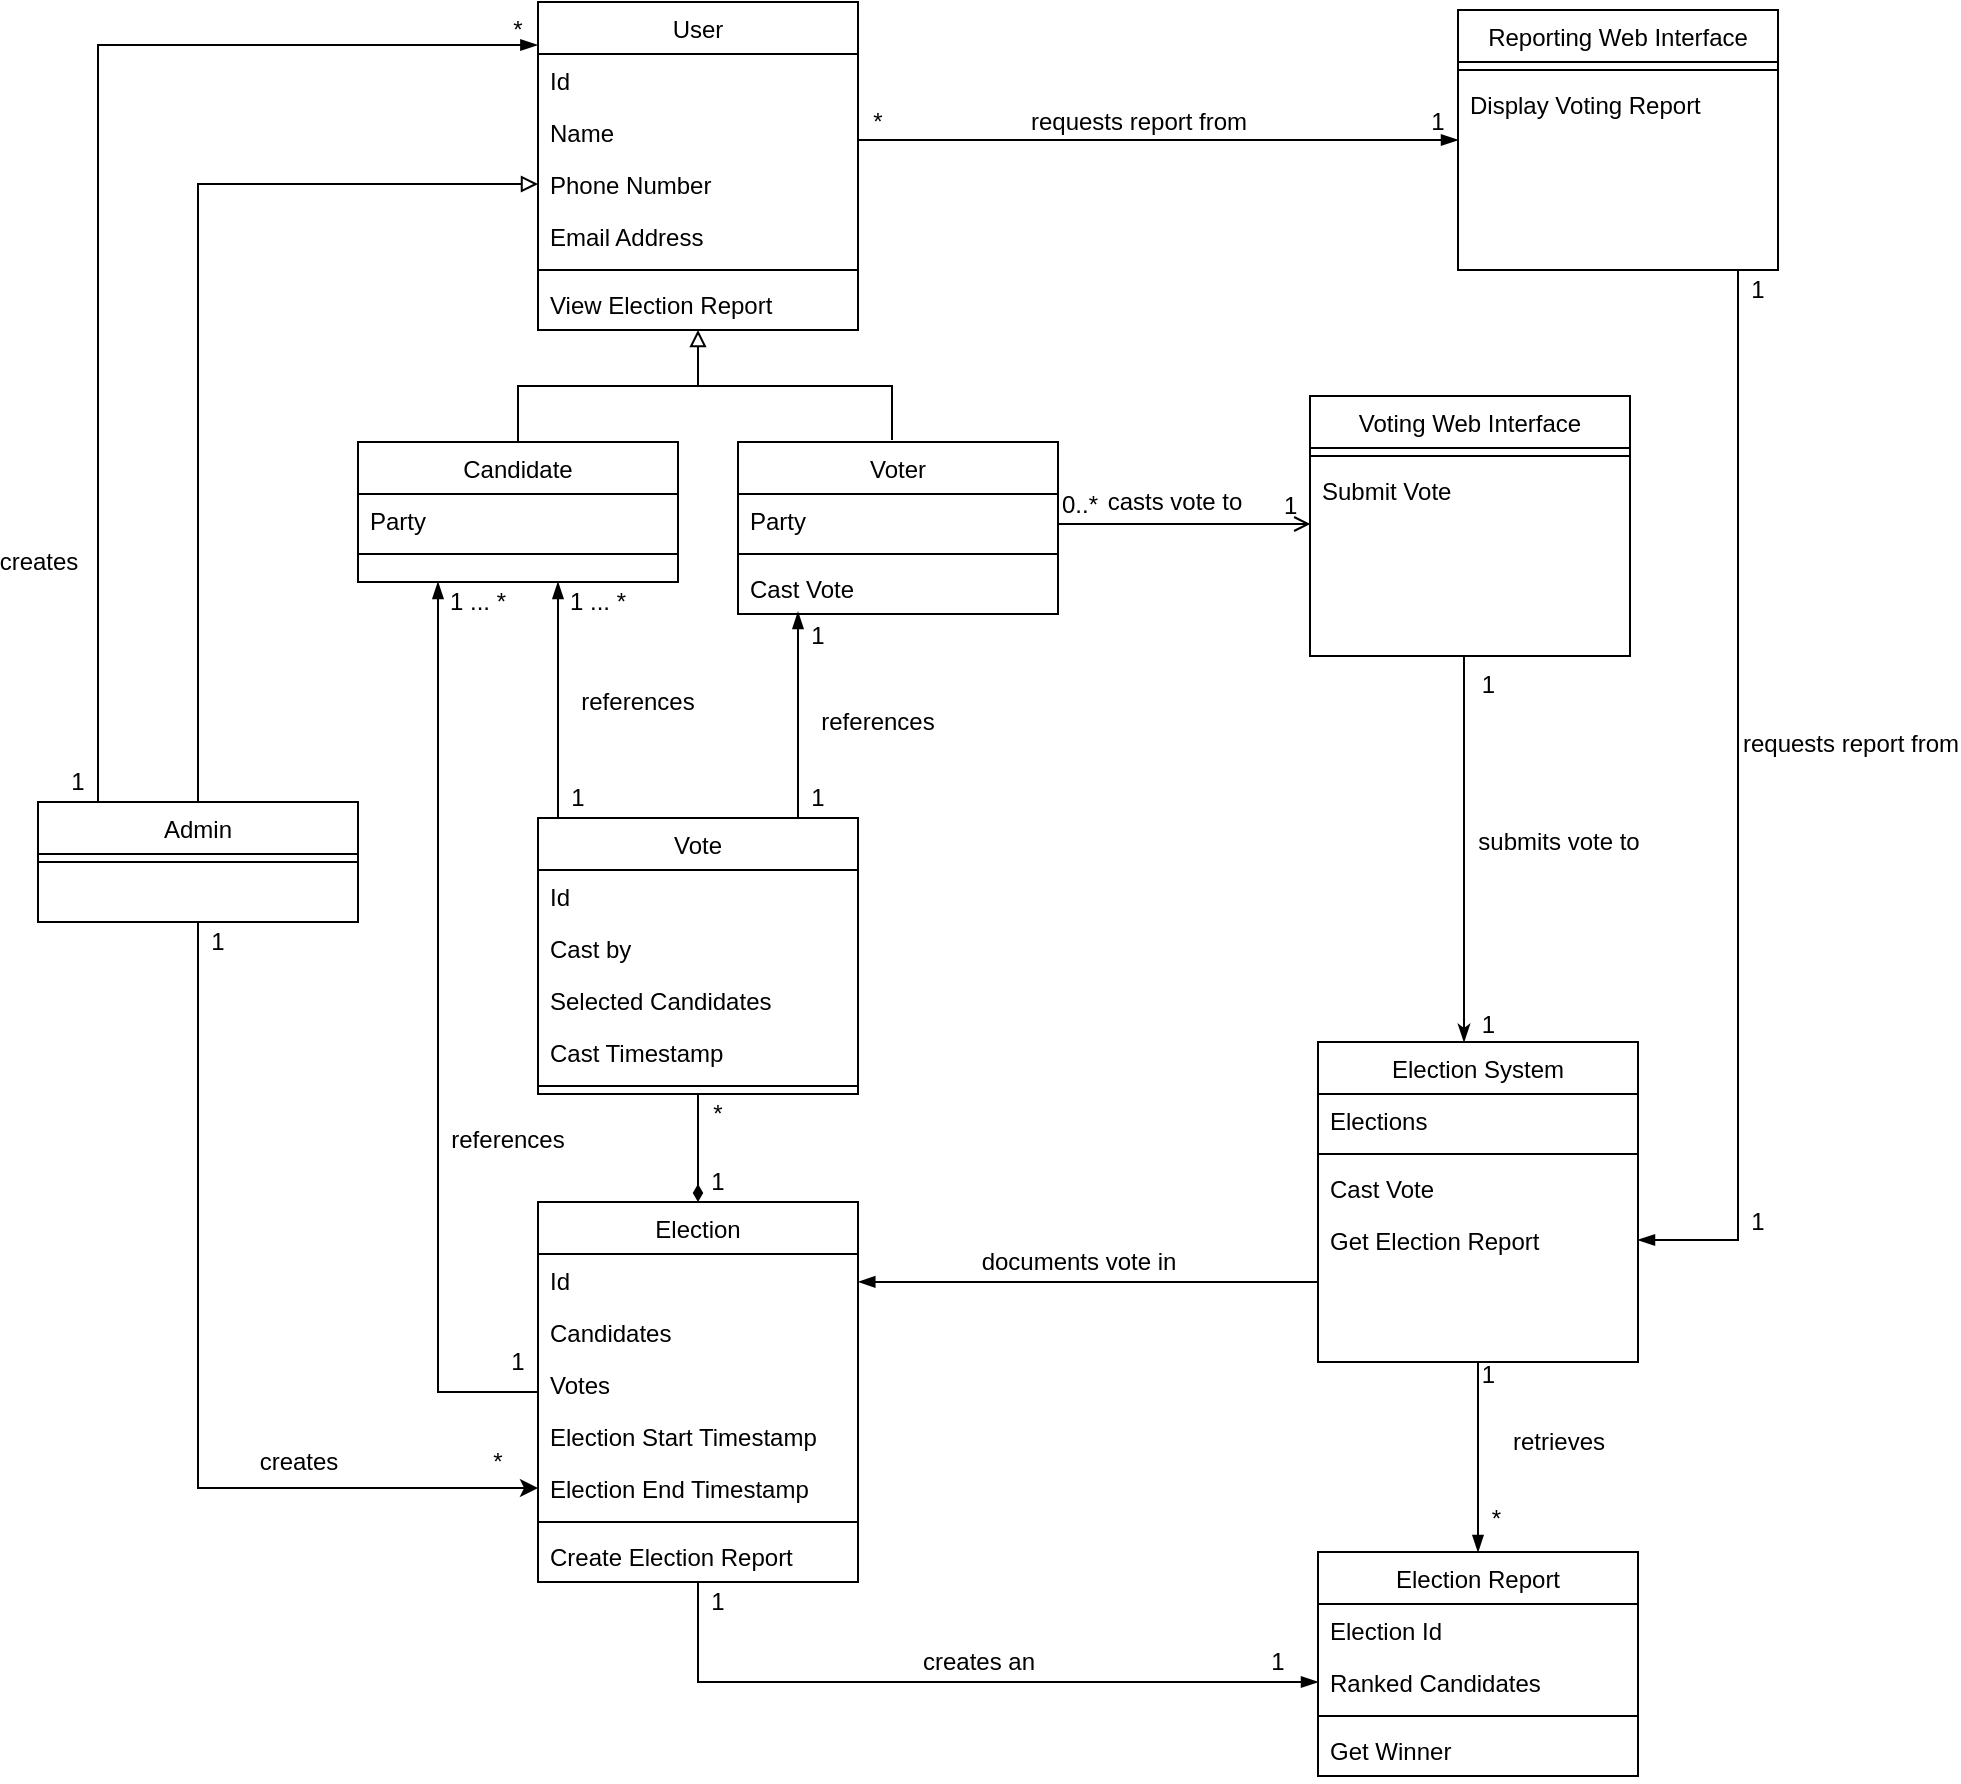 <mxfile version="14.6.13" type="device" pages="2"><diagram id="C5RBs43oDa-KdzZeNtuy" name="Domain Model"><mxGraphModel dx="1482" dy="1652" grid="1" gridSize="10" guides="1" tooltips="1" connect="1" arrows="1" fold="1" page="1" pageScale="1" pageWidth="827" pageHeight="1169" math="0" shadow="0"><root><mxCell id="WIyWlLk6GJQsqaUBKTNV-0"/><mxCell id="WIyWlLk6GJQsqaUBKTNV-1" parent="WIyWlLk6GJQsqaUBKTNV-0"/><object label="Voter" placeholders="1" id="zkfFHV4jXpPFQw0GAbJ--0"><mxCell style="swimlane;fontStyle=0;align=center;verticalAlign=top;childLayout=stackLayout;horizontal=1;startSize=26;horizontalStack=0;resizeParent=1;resizeLast=0;collapsible=1;marginBottom=0;rounded=0;shadow=0;strokeWidth=1;" parent="WIyWlLk6GJQsqaUBKTNV-1" vertex="1"><mxGeometry x="140" y="-60" width="160" height="86" as="geometry"><mxRectangle x="230" y="140" width="160" height="26" as="alternateBounds"/></mxGeometry></mxCell></object><mxCell id="MUXR2jIA6jlBluQS78Pi-16" value="Party" style="text;align=left;verticalAlign=top;spacingLeft=4;spacingRight=4;overflow=hidden;rotatable=0;points=[[0,0.5],[1,0.5]];portConstraint=eastwest;" parent="zkfFHV4jXpPFQw0GAbJ--0" vertex="1"><mxGeometry y="26" width="160" height="26" as="geometry"/></mxCell><mxCell id="zkfFHV4jXpPFQw0GAbJ--4" value="" style="line;html=1;strokeWidth=1;align=left;verticalAlign=middle;spacingTop=-1;spacingLeft=3;spacingRight=3;rotatable=0;labelPosition=right;points=[];portConstraint=eastwest;" parent="zkfFHV4jXpPFQw0GAbJ--0" vertex="1"><mxGeometry y="52" width="160" height="8" as="geometry"/></mxCell><mxCell id="MUXR2jIA6jlBluQS78Pi-11" value="Cast Vote" style="text;align=left;verticalAlign=top;spacingLeft=4;spacingRight=4;overflow=hidden;rotatable=0;points=[[0,0.5],[1,0.5]];portConstraint=eastwest;" parent="zkfFHV4jXpPFQw0GAbJ--0" vertex="1"><mxGeometry y="60" width="160" height="26" as="geometry"/></mxCell><mxCell id="MUXR2jIA6jlBluQS78Pi-45" style="edgeStyle=orthogonalEdgeStyle;rounded=0;orthogonalLoop=1;jettySize=auto;html=1;entryX=0.5;entryY=1;entryDx=0;entryDy=0;endArrow=none;endFill=0;startArrow=diamondThin;startFill=1;" parent="WIyWlLk6GJQsqaUBKTNV-1" source="zkfFHV4jXpPFQw0GAbJ--17" target="MUXR2jIA6jlBluQS78Pi-38" edge="1"><mxGeometry relative="1" as="geometry"/></mxCell><mxCell id="MUXR2jIA6jlBluQS78Pi-58" style="edgeStyle=orthogonalEdgeStyle;rounded=0;orthogonalLoop=1;jettySize=auto;html=1;entryX=0.25;entryY=1;entryDx=0;entryDy=0;startArrow=none;startFill=0;endArrow=blockThin;endFill=1;" parent="WIyWlLk6GJQsqaUBKTNV-1" source="zkfFHV4jXpPFQw0GAbJ--17" target="MUXR2jIA6jlBluQS78Pi-0" edge="1"><mxGeometry relative="1" as="geometry"><Array as="points"><mxPoint x="-10" y="415"/></Array></mxGeometry></mxCell><mxCell id="zkfFHV4jXpPFQw0GAbJ--17" value="Election" style="swimlane;fontStyle=0;align=center;verticalAlign=top;childLayout=stackLayout;horizontal=1;startSize=26;horizontalStack=0;resizeParent=1;resizeLast=0;collapsible=1;marginBottom=0;rounded=0;shadow=0;strokeWidth=1;" parent="WIyWlLk6GJQsqaUBKTNV-1" vertex="1"><mxGeometry x="40" y="320" width="160" height="190" as="geometry"><mxRectangle x="550" y="140" width="160" height="26" as="alternateBounds"/></mxGeometry></mxCell><mxCell id="zkfFHV4jXpPFQw0GAbJ--20" value="Id" style="text;align=left;verticalAlign=top;spacingLeft=4;spacingRight=4;overflow=hidden;rotatable=0;points=[[0,0.5],[1,0.5]];portConstraint=eastwest;rounded=0;shadow=0;html=0;" parent="zkfFHV4jXpPFQw0GAbJ--17" vertex="1"><mxGeometry y="26" width="160" height="26" as="geometry"/></mxCell><mxCell id="zkfFHV4jXpPFQw0GAbJ--21" value="Candidates" style="text;align=left;verticalAlign=top;spacingLeft=4;spacingRight=4;overflow=hidden;rotatable=0;points=[[0,0.5],[1,0.5]];portConstraint=eastwest;rounded=0;shadow=0;html=0;" parent="zkfFHV4jXpPFQw0GAbJ--17" vertex="1"><mxGeometry y="52" width="160" height="26" as="geometry"/></mxCell><mxCell id="zkfFHV4jXpPFQw0GAbJ--22" value="Votes" style="text;align=left;verticalAlign=top;spacingLeft=4;spacingRight=4;overflow=hidden;rotatable=0;points=[[0,0.5],[1,0.5]];portConstraint=eastwest;rounded=0;shadow=0;html=0;" parent="zkfFHV4jXpPFQw0GAbJ--17" vertex="1"><mxGeometry y="78" width="160" height="26" as="geometry"/></mxCell><mxCell id="MUXR2jIA6jlBluQS78Pi-62" value="Election Start Timestamp" style="text;align=left;verticalAlign=top;spacingLeft=4;spacingRight=4;overflow=hidden;rotatable=0;points=[[0,0.5],[1,0.5]];portConstraint=eastwest;rounded=0;shadow=0;html=0;" parent="zkfFHV4jXpPFQw0GAbJ--17" vertex="1"><mxGeometry y="104" width="160" height="26" as="geometry"/></mxCell><mxCell id="MUXR2jIA6jlBluQS78Pi-63" value="Election End Timestamp" style="text;align=left;verticalAlign=top;spacingLeft=4;spacingRight=4;overflow=hidden;rotatable=0;points=[[0,0.5],[1,0.5]];portConstraint=eastwest;rounded=0;shadow=0;html=0;" parent="zkfFHV4jXpPFQw0GAbJ--17" vertex="1"><mxGeometry y="130" width="160" height="26" as="geometry"/></mxCell><mxCell id="zkfFHV4jXpPFQw0GAbJ--23" value="" style="line;html=1;strokeWidth=1;align=left;verticalAlign=middle;spacingTop=-1;spacingLeft=3;spacingRight=3;rotatable=0;labelPosition=right;points=[];portConstraint=eastwest;" parent="zkfFHV4jXpPFQw0GAbJ--17" vertex="1"><mxGeometry y="156" width="160" height="8" as="geometry"/></mxCell><mxCell id="MUXR2jIA6jlBluQS78Pi-83" value="Create Election Report" style="text;align=left;verticalAlign=top;spacingLeft=4;spacingRight=4;overflow=hidden;rotatable=0;points=[[0,0.5],[1,0.5]];portConstraint=eastwest;" parent="zkfFHV4jXpPFQw0GAbJ--17" vertex="1"><mxGeometry y="164" width="160" height="26" as="geometry"/></mxCell><mxCell id="zkfFHV4jXpPFQw0GAbJ--26" value="" style="endArrow=open;shadow=0;strokeWidth=1;rounded=0;endFill=1;edgeStyle=elbowEdgeStyle;elbow=vertical;exitX=1;exitY=0.5;exitDx=0;exitDy=0;entryX=0.001;entryY=0.149;entryDx=0;entryDy=0;entryPerimeter=0;" parent="WIyWlLk6GJQsqaUBKTNV-1" source="MUXR2jIA6jlBluQS78Pi-16" edge="1"><mxGeometry x="0.5" y="41" relative="1" as="geometry"><mxPoint x="380" y="192" as="sourcePoint"/><mxPoint x="426.16" y="-19.126" as="targetPoint"/><mxPoint x="-40" y="32" as="offset"/><Array as="points"><mxPoint x="360" y="-19"/></Array></mxGeometry></mxCell><mxCell id="zkfFHV4jXpPFQw0GAbJ--27" value="0..*" style="resizable=0;align=left;verticalAlign=bottom;labelBackgroundColor=none;fontSize=12;" parent="zkfFHV4jXpPFQw0GAbJ--26" connectable="0" vertex="1"><mxGeometry x="-1" relative="1" as="geometry"><mxPoint y="1" as="offset"/></mxGeometry></mxCell><mxCell id="zkfFHV4jXpPFQw0GAbJ--28" value="1" style="resizable=0;align=right;verticalAlign=bottom;labelBackgroundColor=none;fontSize=12;" parent="zkfFHV4jXpPFQw0GAbJ--26" connectable="0" vertex="1"><mxGeometry x="1" relative="1" as="geometry"><mxPoint x="-5" as="offset"/></mxGeometry></mxCell><mxCell id="zkfFHV4jXpPFQw0GAbJ--29" value="casts vote to" style="text;html=1;resizable=0;points=[];;align=center;verticalAlign=middle;labelBackgroundColor=none;rounded=0;shadow=0;strokeWidth=1;fontSize=12;" parent="zkfFHV4jXpPFQw0GAbJ--26" vertex="1" connectable="0"><mxGeometry x="0.5" y="49" relative="1" as="geometry"><mxPoint x="-36" y="38" as="offset"/></mxGeometry></mxCell><mxCell id="MUXR2jIA6jlBluQS78Pi-12" style="edgeStyle=orthogonalEdgeStyle;rounded=0;orthogonalLoop=1;jettySize=auto;html=1;entryX=0.5;entryY=1;entryDx=0;entryDy=0;endArrow=block;endFill=0;" parent="WIyWlLk6GJQsqaUBKTNV-1" source="MUXR2jIA6jlBluQS78Pi-0" target="MUXR2jIA6jlBluQS78Pi-6" edge="1"><mxGeometry relative="1" as="geometry"/></mxCell><mxCell id="MUXR2jIA6jlBluQS78Pi-0" value="Candidate" style="swimlane;fontStyle=0;align=center;verticalAlign=top;childLayout=stackLayout;horizontal=1;startSize=26;horizontalStack=0;resizeParent=1;resizeLast=0;collapsible=1;marginBottom=0;rounded=0;shadow=0;strokeWidth=1;" parent="WIyWlLk6GJQsqaUBKTNV-1" vertex="1"><mxGeometry x="-50" y="-60" width="160" height="70" as="geometry"><mxRectangle x="230" y="140" width="160" height="26" as="alternateBounds"/></mxGeometry></mxCell><mxCell id="MUXR2jIA6jlBluQS78Pi-1" value="Party" style="text;align=left;verticalAlign=top;spacingLeft=4;spacingRight=4;overflow=hidden;rotatable=0;points=[[0,0.5],[1,0.5]];portConstraint=eastwest;" parent="MUXR2jIA6jlBluQS78Pi-0" vertex="1"><mxGeometry y="26" width="160" height="26" as="geometry"/></mxCell><mxCell id="MUXR2jIA6jlBluQS78Pi-4" value="" style="line;html=1;strokeWidth=1;align=left;verticalAlign=middle;spacingTop=-1;spacingLeft=3;spacingRight=3;rotatable=0;labelPosition=right;points=[];portConstraint=eastwest;" parent="MUXR2jIA6jlBluQS78Pi-0" vertex="1"><mxGeometry y="52" width="160" height="8" as="geometry"/></mxCell><mxCell id="MUXR2jIA6jlBluQS78Pi-98" style="edgeStyle=orthogonalEdgeStyle;rounded=0;orthogonalLoop=1;jettySize=auto;html=1;entryX=0;entryY=0.5;entryDx=0;entryDy=0;startArrow=none;startFill=0;endArrow=blockThin;endFill=1;" parent="WIyWlLk6GJQsqaUBKTNV-1" source="MUXR2jIA6jlBluQS78Pi-6" target="MUXR2jIA6jlBluQS78Pi-94" edge="1"><mxGeometry relative="1" as="geometry"><Array as="points"><mxPoint x="290" y="-211"/><mxPoint x="290" y="-211"/></Array></mxGeometry></mxCell><mxCell id="MUXR2jIA6jlBluQS78Pi-6" value="User" style="swimlane;fontStyle=0;align=center;verticalAlign=top;childLayout=stackLayout;horizontal=1;startSize=26;horizontalStack=0;resizeParent=1;resizeLast=0;collapsible=1;marginBottom=0;rounded=0;shadow=0;strokeWidth=1;" parent="WIyWlLk6GJQsqaUBKTNV-1" vertex="1"><mxGeometry x="40" y="-280" width="160" height="164" as="geometry"><mxRectangle x="230" y="140" width="160" height="26" as="alternateBounds"/></mxGeometry></mxCell><mxCell id="MUXR2jIA6jlBluQS78Pi-24" value="Id" style="text;align=left;verticalAlign=top;spacingLeft=4;spacingRight=4;overflow=hidden;rotatable=0;points=[[0,0.5],[1,0.5]];portConstraint=eastwest;" parent="MUXR2jIA6jlBluQS78Pi-6" vertex="1"><mxGeometry y="26" width="160" height="26" as="geometry"/></mxCell><mxCell id="MUXR2jIA6jlBluQS78Pi-7" value="Name" style="text;align=left;verticalAlign=top;spacingLeft=4;spacingRight=4;overflow=hidden;rotatable=0;points=[[0,0.5],[1,0.5]];portConstraint=eastwest;" parent="MUXR2jIA6jlBluQS78Pi-6" vertex="1"><mxGeometry y="52" width="160" height="26" as="geometry"/></mxCell><mxCell id="MUXR2jIA6jlBluQS78Pi-8" value="Phone Number" style="text;align=left;verticalAlign=top;spacingLeft=4;spacingRight=4;overflow=hidden;rotatable=0;points=[[0,0.5],[1,0.5]];portConstraint=eastwest;rounded=0;shadow=0;html=0;" parent="MUXR2jIA6jlBluQS78Pi-6" vertex="1"><mxGeometry y="78" width="160" height="26" as="geometry"/></mxCell><mxCell id="MUXR2jIA6jlBluQS78Pi-9" value="Email Address" style="text;align=left;verticalAlign=top;spacingLeft=4;spacingRight=4;overflow=hidden;rotatable=0;points=[[0,0.5],[1,0.5]];portConstraint=eastwest;rounded=0;shadow=0;html=0;" parent="MUXR2jIA6jlBluQS78Pi-6" vertex="1"><mxGeometry y="104" width="160" height="26" as="geometry"/></mxCell><mxCell id="MUXR2jIA6jlBluQS78Pi-10" value="" style="line;html=1;strokeWidth=1;align=left;verticalAlign=middle;spacingTop=-1;spacingLeft=3;spacingRight=3;rotatable=0;labelPosition=right;points=[];portConstraint=eastwest;" parent="MUXR2jIA6jlBluQS78Pi-6" vertex="1"><mxGeometry y="130" width="160" height="8" as="geometry"/></mxCell><mxCell id="MUXR2jIA6jlBluQS78Pi-112" value="View Election Report" style="text;align=left;verticalAlign=top;spacingLeft=4;spacingRight=4;overflow=hidden;rotatable=0;points=[[0,0.5],[1,0.5]];portConstraint=eastwest;rounded=0;shadow=0;html=0;" parent="MUXR2jIA6jlBluQS78Pi-6" vertex="1"><mxGeometry y="138" width="160" height="26" as="geometry"/></mxCell><mxCell id="MUXR2jIA6jlBluQS78Pi-15" style="edgeStyle=orthogonalEdgeStyle;rounded=0;orthogonalLoop=1;jettySize=auto;html=1;endArrow=none;endFill=0;" parent="WIyWlLk6GJQsqaUBKTNV-1" edge="1"><mxGeometry relative="1" as="geometry"><mxPoint x="120" y="-88" as="targetPoint"/><mxPoint x="217" y="-61" as="sourcePoint"/><Array as="points"><mxPoint x="217" y="-88"/></Array></mxGeometry></mxCell><mxCell id="MUXR2jIA6jlBluQS78Pi-32" style="edgeStyle=orthogonalEdgeStyle;rounded=0;orthogonalLoop=1;jettySize=auto;html=1;entryX=0.459;entryY=-0.003;entryDx=0;entryDy=0;endArrow=classicThin;endFill=1;entryPerimeter=0;" parent="WIyWlLk6GJQsqaUBKTNV-1" target="MUXR2jIA6jlBluQS78Pi-25" edge="1"><mxGeometry relative="1" as="geometry"><mxPoint x="503" y="47" as="sourcePoint"/><mxPoint x="507" y="240" as="targetPoint"/><Array as="points"><mxPoint x="503" y="240"/><mxPoint x="503" y="240"/></Array></mxGeometry></mxCell><mxCell id="MUXR2jIA6jlBluQS78Pi-17" value="Voting Web Interface" style="swimlane;fontStyle=0;align=center;verticalAlign=top;childLayout=stackLayout;horizontal=1;startSize=26;horizontalStack=0;resizeParent=1;resizeLast=0;collapsible=1;marginBottom=0;rounded=0;shadow=0;strokeWidth=1;" parent="WIyWlLk6GJQsqaUBKTNV-1" vertex="1"><mxGeometry x="426" y="-83" width="160" height="130" as="geometry"><mxRectangle x="550" y="140" width="160" height="26" as="alternateBounds"/></mxGeometry></mxCell><mxCell id="MUXR2jIA6jlBluQS78Pi-21" value="" style="line;html=1;strokeWidth=1;align=left;verticalAlign=middle;spacingTop=-1;spacingLeft=3;spacingRight=3;rotatable=0;labelPosition=right;points=[];portConstraint=eastwest;" parent="MUXR2jIA6jlBluQS78Pi-17" vertex="1"><mxGeometry y="26" width="160" height="8" as="geometry"/></mxCell><mxCell id="MUXR2jIA6jlBluQS78Pi-22" value="Submit Vote" style="text;align=left;verticalAlign=top;spacingLeft=4;spacingRight=4;overflow=hidden;rotatable=0;points=[[0,0.5],[1,0.5]];portConstraint=eastwest;" parent="MUXR2jIA6jlBluQS78Pi-17" vertex="1"><mxGeometry y="34" width="160" height="26" as="geometry"/></mxCell><mxCell id="MUXR2jIA6jlBluQS78Pi-84" style="edgeStyle=orthogonalEdgeStyle;rounded=0;orthogonalLoop=1;jettySize=auto;html=1;entryX=0.5;entryY=0;entryDx=0;entryDy=0;startArrow=none;startFill=0;endArrow=blockThin;endFill=1;" parent="WIyWlLk6GJQsqaUBKTNV-1" source="MUXR2jIA6jlBluQS78Pi-25" target="MUXR2jIA6jlBluQS78Pi-64" edge="1"><mxGeometry relative="1" as="geometry"/></mxCell><mxCell id="MUXR2jIA6jlBluQS78Pi-25" value="Election System" style="swimlane;fontStyle=0;align=center;verticalAlign=top;childLayout=stackLayout;horizontal=1;startSize=26;horizontalStack=0;resizeParent=1;resizeLast=0;collapsible=1;marginBottom=0;rounded=0;shadow=0;strokeWidth=1;" parent="WIyWlLk6GJQsqaUBKTNV-1" vertex="1"><mxGeometry x="430" y="240" width="160" height="160" as="geometry"><mxRectangle x="550" y="140" width="160" height="26" as="alternateBounds"/></mxGeometry></mxCell><mxCell id="MUXR2jIA6jlBluQS78Pi-27" value="Elections" style="text;align=left;verticalAlign=top;spacingLeft=4;spacingRight=4;overflow=hidden;rotatable=0;points=[[0,0.5],[1,0.5]];portConstraint=eastwest;rounded=0;shadow=0;html=0;" parent="MUXR2jIA6jlBluQS78Pi-25" vertex="1"><mxGeometry y="26" width="160" height="26" as="geometry"/></mxCell><mxCell id="MUXR2jIA6jlBluQS78Pi-29" value="" style="line;html=1;strokeWidth=1;align=left;verticalAlign=middle;spacingTop=-1;spacingLeft=3;spacingRight=3;rotatable=0;labelPosition=right;points=[];portConstraint=eastwest;" parent="MUXR2jIA6jlBluQS78Pi-25" vertex="1"><mxGeometry y="52" width="160" height="8" as="geometry"/></mxCell><mxCell id="MUXR2jIA6jlBluQS78Pi-30" value="Cast Vote" style="text;align=left;verticalAlign=top;spacingLeft=4;spacingRight=4;overflow=hidden;rotatable=0;points=[[0,0.5],[1,0.5]];portConstraint=eastwest;" parent="MUXR2jIA6jlBluQS78Pi-25" vertex="1"><mxGeometry y="60" width="160" height="26" as="geometry"/></mxCell><mxCell id="MUXR2jIA6jlBluQS78Pi-31" value="Get Election Report" style="text;align=left;verticalAlign=top;spacingLeft=4;spacingRight=4;overflow=hidden;rotatable=0;points=[[0,0.5],[1,0.5]];portConstraint=eastwest;" parent="MUXR2jIA6jlBluQS78Pi-25" vertex="1"><mxGeometry y="86" width="160" height="26" as="geometry"/></mxCell><mxCell id="MUXR2jIA6jlBluQS78Pi-33" value="submits vote to" style="text;html=1;resizable=0;points=[];;align=center;verticalAlign=middle;labelBackgroundColor=none;rounded=0;shadow=0;strokeWidth=1;fontSize=12;" parent="WIyWlLk6GJQsqaUBKTNV-1" vertex="1" connectable="0"><mxGeometry x="550.004" y="140" as="geometry"/></mxCell><mxCell id="MUXR2jIA6jlBluQS78Pi-35" value="1" style="resizable=0;align=right;verticalAlign=bottom;labelBackgroundColor=none;fontSize=12;" parent="WIyWlLk6GJQsqaUBKTNV-1" connectable="0" vertex="1"><mxGeometry x="520.005" y="70.0" as="geometry"/></mxCell><mxCell id="MUXR2jIA6jlBluQS78Pi-36" value="1" style="resizable=0;align=right;verticalAlign=bottom;labelBackgroundColor=none;fontSize=12;" parent="WIyWlLk6GJQsqaUBKTNV-1" connectable="0" vertex="1"><mxGeometry x="520.005" y="240.0" as="geometry"/></mxCell><mxCell id="MUXR2jIA6jlBluQS78Pi-49" style="edgeStyle=orthogonalEdgeStyle;rounded=0;orthogonalLoop=1;jettySize=auto;html=1;startArrow=none;startFill=0;endArrow=blockThin;endFill=1;" parent="WIyWlLk6GJQsqaUBKTNV-1" source="MUXR2jIA6jlBluQS78Pi-38" edge="1"><mxGeometry relative="1" as="geometry"><mxPoint x="170" y="25" as="targetPoint"/><Array as="points"><mxPoint x="170" y="25"/></Array></mxGeometry></mxCell><mxCell id="MUXR2jIA6jlBluQS78Pi-54" style="edgeStyle=orthogonalEdgeStyle;rounded=0;orthogonalLoop=1;jettySize=auto;html=1;entryX=0;entryY=0;entryDx=0;entryDy=0;startArrow=none;startFill=0;endArrow=blockThin;endFill=1;" parent="WIyWlLk6GJQsqaUBKTNV-1" source="MUXR2jIA6jlBluQS78Pi-38" target="MUXR2jIA6jlBluQS78Pi-57" edge="1"><mxGeometry relative="1" as="geometry"><Array as="points"><mxPoint x="50" y="90"/><mxPoint x="50" y="90"/></Array></mxGeometry></mxCell><mxCell id="MUXR2jIA6jlBluQS78Pi-38" value="Vote" style="swimlane;fontStyle=0;align=center;verticalAlign=top;childLayout=stackLayout;horizontal=1;startSize=26;horizontalStack=0;resizeParent=1;resizeLast=0;collapsible=1;marginBottom=0;rounded=0;shadow=0;strokeWidth=1;" parent="WIyWlLk6GJQsqaUBKTNV-1" vertex="1"><mxGeometry x="40" y="128" width="160" height="138" as="geometry"><mxRectangle x="550" y="140" width="160" height="26" as="alternateBounds"/></mxGeometry></mxCell><mxCell id="MUXR2jIA6jlBluQS78Pi-39" value="Id" style="text;align=left;verticalAlign=top;spacingLeft=4;spacingRight=4;overflow=hidden;rotatable=0;points=[[0,0.5],[1,0.5]];portConstraint=eastwest;rounded=0;shadow=0;html=0;" parent="MUXR2jIA6jlBluQS78Pi-38" vertex="1"><mxGeometry y="26" width="160" height="26" as="geometry"/></mxCell><mxCell id="MUXR2jIA6jlBluQS78Pi-48" value="Cast by" style="text;align=left;verticalAlign=top;spacingLeft=4;spacingRight=4;overflow=hidden;rotatable=0;points=[[0,0.5],[1,0.5]];portConstraint=eastwest;rounded=0;shadow=0;html=0;" parent="MUXR2jIA6jlBluQS78Pi-38" vertex="1"><mxGeometry y="52" width="160" height="26" as="geometry"/></mxCell><mxCell id="MUXR2jIA6jlBluQS78Pi-53" value="Selected Candidates" style="text;align=left;verticalAlign=top;spacingLeft=4;spacingRight=4;overflow=hidden;rotatable=0;points=[[0,0.5],[1,0.5]];portConstraint=eastwest;rounded=0;shadow=0;html=0;" parent="MUXR2jIA6jlBluQS78Pi-38" vertex="1"><mxGeometry y="78" width="160" height="26" as="geometry"/></mxCell><mxCell id="MUXR2jIA6jlBluQS78Pi-41" value="Cast Timestamp" style="text;align=left;verticalAlign=top;spacingLeft=4;spacingRight=4;overflow=hidden;rotatable=0;points=[[0,0.5],[1,0.5]];portConstraint=eastwest;rounded=0;shadow=0;html=0;" parent="MUXR2jIA6jlBluQS78Pi-38" vertex="1"><mxGeometry y="104" width="160" height="26" as="geometry"/></mxCell><mxCell id="MUXR2jIA6jlBluQS78Pi-42" value="" style="line;html=1;strokeWidth=1;align=left;verticalAlign=middle;spacingTop=-1;spacingLeft=3;spacingRight=3;rotatable=0;labelPosition=right;points=[];portConstraint=eastwest;" parent="MUXR2jIA6jlBluQS78Pi-38" vertex="1"><mxGeometry y="130" width="160" height="8" as="geometry"/></mxCell><mxCell id="MUXR2jIA6jlBluQS78Pi-46" value="*" style="text;html=1;strokeColor=none;fillColor=none;align=center;verticalAlign=middle;whiteSpace=wrap;rounded=0;" parent="WIyWlLk6GJQsqaUBKTNV-1" vertex="1"><mxGeometry x="120" y="266" width="20" height="20" as="geometry"/></mxCell><mxCell id="MUXR2jIA6jlBluQS78Pi-47" value="1" style="text;html=1;strokeColor=none;fillColor=none;align=center;verticalAlign=middle;whiteSpace=wrap;rounded=0;" parent="WIyWlLk6GJQsqaUBKTNV-1" vertex="1"><mxGeometry x="110" y="300" width="40" height="20" as="geometry"/></mxCell><mxCell id="MUXR2jIA6jlBluQS78Pi-50" value="references" style="text;html=1;strokeColor=none;fillColor=none;align=center;verticalAlign=middle;whiteSpace=wrap;rounded=0;" parent="WIyWlLk6GJQsqaUBKTNV-1" vertex="1"><mxGeometry x="170" y="70" width="80" height="20" as="geometry"/></mxCell><mxCell id="MUXR2jIA6jlBluQS78Pi-51" value="1" style="text;html=1;strokeColor=none;fillColor=none;align=center;verticalAlign=middle;whiteSpace=wrap;rounded=0;" parent="WIyWlLk6GJQsqaUBKTNV-1" vertex="1"><mxGeometry x="170" y="108" width="20" height="20" as="geometry"/></mxCell><mxCell id="MUXR2jIA6jlBluQS78Pi-52" value="1" style="text;html=1;strokeColor=none;fillColor=none;align=center;verticalAlign=middle;whiteSpace=wrap;rounded=0;" parent="WIyWlLk6GJQsqaUBKTNV-1" vertex="1"><mxGeometry x="170" y="27" width="20" height="20" as="geometry"/></mxCell><mxCell id="MUXR2jIA6jlBluQS78Pi-55" value="references" style="text;html=1;strokeColor=none;fillColor=none;align=center;verticalAlign=middle;whiteSpace=wrap;rounded=0;" parent="WIyWlLk6GJQsqaUBKTNV-1" vertex="1"><mxGeometry x="-15" y="279" width="80" height="20" as="geometry"/></mxCell><mxCell id="MUXR2jIA6jlBluQS78Pi-56" value="1" style="text;html=1;strokeColor=none;fillColor=none;align=center;verticalAlign=middle;whiteSpace=wrap;rounded=0;" parent="WIyWlLk6GJQsqaUBKTNV-1" vertex="1"><mxGeometry x="50" y="108" width="20" height="20" as="geometry"/></mxCell><mxCell id="MUXR2jIA6jlBluQS78Pi-57" value="1 ... *" style="text;html=1;strokeColor=none;fillColor=none;align=center;verticalAlign=middle;whiteSpace=wrap;rounded=0;" parent="WIyWlLk6GJQsqaUBKTNV-1" vertex="1"><mxGeometry x="50" y="10" width="40" height="20" as="geometry"/></mxCell><mxCell id="MUXR2jIA6jlBluQS78Pi-59" value="references" style="text;html=1;strokeColor=none;fillColor=none;align=center;verticalAlign=middle;whiteSpace=wrap;rounded=0;" parent="WIyWlLk6GJQsqaUBKTNV-1" vertex="1"><mxGeometry x="50" y="60" width="80" height="20" as="geometry"/></mxCell><mxCell id="MUXR2jIA6jlBluQS78Pi-60" value="1" style="text;html=1;strokeColor=none;fillColor=none;align=center;verticalAlign=middle;whiteSpace=wrap;rounded=0;" parent="WIyWlLk6GJQsqaUBKTNV-1" vertex="1"><mxGeometry x="20" y="390" width="20" height="20" as="geometry"/></mxCell><mxCell id="MUXR2jIA6jlBluQS78Pi-61" value="1 ... *" style="text;html=1;strokeColor=none;fillColor=none;align=center;verticalAlign=middle;whiteSpace=wrap;rounded=0;" parent="WIyWlLk6GJQsqaUBKTNV-1" vertex="1"><mxGeometry x="-10" y="10" width="40" height="20" as="geometry"/></mxCell><mxCell id="MUXR2jIA6jlBluQS78Pi-64" value="Election Report" style="swimlane;fontStyle=0;align=center;verticalAlign=top;childLayout=stackLayout;horizontal=1;startSize=26;horizontalStack=0;resizeParent=1;resizeLast=0;collapsible=1;marginBottom=0;rounded=0;shadow=0;strokeWidth=1;" parent="WIyWlLk6GJQsqaUBKTNV-1" vertex="1"><mxGeometry x="430" y="495" width="160" height="112" as="geometry"><mxRectangle x="550" y="140" width="160" height="26" as="alternateBounds"/></mxGeometry></mxCell><mxCell id="MUXR2jIA6jlBluQS78Pi-65" value="Election Id" style="text;align=left;verticalAlign=top;spacingLeft=4;spacingRight=4;overflow=hidden;rotatable=0;points=[[0,0.5],[1,0.5]];portConstraint=eastwest;rounded=0;shadow=0;html=0;" parent="MUXR2jIA6jlBluQS78Pi-64" vertex="1"><mxGeometry y="26" width="160" height="26" as="geometry"/></mxCell><mxCell id="MUXR2jIA6jlBluQS78Pi-69" value="Ranked Candidates" style="text;align=left;verticalAlign=top;spacingLeft=4;spacingRight=4;overflow=hidden;rotatable=0;points=[[0,0.5],[1,0.5]];portConstraint=eastwest;rounded=0;shadow=0;html=0;" parent="MUXR2jIA6jlBluQS78Pi-64" vertex="1"><mxGeometry y="52" width="160" height="26" as="geometry"/></mxCell><mxCell id="MUXR2jIA6jlBluQS78Pi-66" value="" style="line;html=1;strokeWidth=1;align=left;verticalAlign=middle;spacingTop=-1;spacingLeft=3;spacingRight=3;rotatable=0;labelPosition=right;points=[];portConstraint=eastwest;" parent="MUXR2jIA6jlBluQS78Pi-64" vertex="1"><mxGeometry y="78" width="160" height="8" as="geometry"/></mxCell><mxCell id="zkfFHV4jXpPFQw0GAbJ--24" value="Get Winner" style="text;align=left;verticalAlign=top;spacingLeft=4;spacingRight=4;overflow=hidden;rotatable=0;points=[[0,0.5],[1,0.5]];portConstraint=eastwest;" parent="MUXR2jIA6jlBluQS78Pi-64" vertex="1"><mxGeometry y="86" width="160" height="26" as="geometry"/></mxCell><mxCell id="MUXR2jIA6jlBluQS78Pi-85" value="1" style="resizable=0;align=right;verticalAlign=bottom;labelBackgroundColor=none;fontSize=12;" parent="WIyWlLk6GJQsqaUBKTNV-1" connectable="0" vertex="1"><mxGeometry x="520.005" y="415.0" as="geometry"/></mxCell><mxCell id="MUXR2jIA6jlBluQS78Pi-86" value="*" style="resizable=0;align=right;verticalAlign=bottom;labelBackgroundColor=none;fontSize=12;" parent="WIyWlLk6GJQsqaUBKTNV-1" connectable="0" vertex="1"><mxGeometry x="530.005" y="425.0" as="geometry"><mxPoint x="-7" y="62" as="offset"/></mxGeometry></mxCell><mxCell id="MUXR2jIA6jlBluQS78Pi-87" value="retrieves" style="text;html=1;resizable=0;points=[];;align=center;verticalAlign=middle;labelBackgroundColor=none;rounded=0;shadow=0;strokeWidth=1;fontSize=12;" parent="WIyWlLk6GJQsqaUBKTNV-1" vertex="1" connectable="0"><mxGeometry x="550.004" y="440" as="geometry"/></mxCell><mxCell id="MUXR2jIA6jlBluQS78Pi-88" style="edgeStyle=orthogonalEdgeStyle;rounded=0;orthogonalLoop=1;jettySize=auto;html=1;startArrow=none;startFill=0;endArrow=blockThin;endFill=1;entryX=1.001;entryY=0.536;entryDx=0;entryDy=0;entryPerimeter=0;" parent="WIyWlLk6GJQsqaUBKTNV-1" target="zkfFHV4jXpPFQw0GAbJ--20" edge="1"><mxGeometry relative="1" as="geometry"><mxPoint x="430" y="360" as="sourcePoint"/><mxPoint x="200" y="359" as="targetPoint"/><Array as="points"><mxPoint x="430" y="360"/></Array></mxGeometry></mxCell><mxCell id="MUXR2jIA6jlBluQS78Pi-89" value="documents vote in" style="text;html=1;resizable=0;points=[];;align=center;verticalAlign=middle;labelBackgroundColor=none;rounded=0;shadow=0;strokeWidth=1;fontSize=12;" parent="WIyWlLk6GJQsqaUBKTNV-1" vertex="1" connectable="0"><mxGeometry x="310.004" y="350" as="geometry"/></mxCell><mxCell id="MUXR2jIA6jlBluQS78Pi-90" style="edgeStyle=orthogonalEdgeStyle;rounded=0;orthogonalLoop=1;jettySize=auto;html=1;entryX=0;entryY=0.5;entryDx=0;entryDy=0;startArrow=none;startFill=0;endArrow=blockThin;endFill=1;" parent="WIyWlLk6GJQsqaUBKTNV-1" source="MUXR2jIA6jlBluQS78Pi-83" target="MUXR2jIA6jlBluQS78Pi-69" edge="1"><mxGeometry relative="1" as="geometry"><Array as="points"><mxPoint x="120" y="560"/></Array></mxGeometry></mxCell><mxCell id="MUXR2jIA6jlBluQS78Pi-91" value="1" style="text;html=1;strokeColor=none;fillColor=none;align=center;verticalAlign=middle;whiteSpace=wrap;rounded=0;" parent="WIyWlLk6GJQsqaUBKTNV-1" vertex="1"><mxGeometry x="110" y="510" width="40" height="20" as="geometry"/></mxCell><mxCell id="MUXR2jIA6jlBluQS78Pi-92" value="1" style="text;html=1;strokeColor=none;fillColor=none;align=center;verticalAlign=middle;whiteSpace=wrap;rounded=0;" parent="WIyWlLk6GJQsqaUBKTNV-1" vertex="1"><mxGeometry x="390" y="540" width="40" height="20" as="geometry"/></mxCell><mxCell id="MUXR2jIA6jlBluQS78Pi-93" value="creates an" style="text;html=1;resizable=0;points=[];;align=center;verticalAlign=middle;labelBackgroundColor=none;rounded=0;shadow=0;strokeWidth=1;fontSize=12;" parent="WIyWlLk6GJQsqaUBKTNV-1" vertex="1" connectable="0"><mxGeometry x="260.004" y="550" as="geometry"/></mxCell><mxCell id="MUXR2jIA6jlBluQS78Pi-102" style="edgeStyle=orthogonalEdgeStyle;rounded=0;orthogonalLoop=1;jettySize=auto;html=1;entryX=1;entryY=0.5;entryDx=0;entryDy=0;startArrow=none;startFill=0;endArrow=blockThin;endFill=1;" parent="WIyWlLk6GJQsqaUBKTNV-1" source="MUXR2jIA6jlBluQS78Pi-94" target="MUXR2jIA6jlBluQS78Pi-31" edge="1"><mxGeometry relative="1" as="geometry"><Array as="points"><mxPoint x="640" y="339"/></Array></mxGeometry></mxCell><mxCell id="MUXR2jIA6jlBluQS78Pi-94" value="Reporting Web Interface" style="swimlane;fontStyle=0;align=center;verticalAlign=top;childLayout=stackLayout;horizontal=1;startSize=26;horizontalStack=0;resizeParent=1;resizeLast=0;collapsible=1;marginBottom=0;rounded=0;shadow=0;strokeWidth=1;" parent="WIyWlLk6GJQsqaUBKTNV-1" vertex="1"><mxGeometry x="500" y="-276" width="160" height="130" as="geometry"><mxRectangle x="550" y="140" width="160" height="26" as="alternateBounds"/></mxGeometry></mxCell><mxCell id="MUXR2jIA6jlBluQS78Pi-95" value="" style="line;html=1;strokeWidth=1;align=left;verticalAlign=middle;spacingTop=-1;spacingLeft=3;spacingRight=3;rotatable=0;labelPosition=right;points=[];portConstraint=eastwest;" parent="MUXR2jIA6jlBluQS78Pi-94" vertex="1"><mxGeometry y="26" width="160" height="8" as="geometry"/></mxCell><mxCell id="MUXR2jIA6jlBluQS78Pi-97" value="Display Voting Report" style="text;align=left;verticalAlign=top;spacingLeft=4;spacingRight=4;overflow=hidden;rotatable=0;points=[[0,0.5],[1,0.5]];portConstraint=eastwest;" parent="MUXR2jIA6jlBluQS78Pi-94" vertex="1"><mxGeometry y="34" width="160" height="26" as="geometry"/></mxCell><mxCell id="MUXR2jIA6jlBluQS78Pi-99" value="requests report from" style="text;html=1;resizable=0;points=[];;align=center;verticalAlign=middle;labelBackgroundColor=none;rounded=0;shadow=0;strokeWidth=1;fontSize=12;" parent="WIyWlLk6GJQsqaUBKTNV-1" vertex="1" connectable="0"><mxGeometry x="340" y="-220" as="geometry"/></mxCell><mxCell id="MUXR2jIA6jlBluQS78Pi-100" value="*" style="text;html=1;strokeColor=none;fillColor=none;align=center;verticalAlign=middle;whiteSpace=wrap;rounded=0;" parent="WIyWlLk6GJQsqaUBKTNV-1" vertex="1"><mxGeometry x="200" y="-230" width="20" height="20" as="geometry"/></mxCell><mxCell id="MUXR2jIA6jlBluQS78Pi-101" value="1" style="text;html=1;strokeColor=none;fillColor=none;align=center;verticalAlign=middle;whiteSpace=wrap;rounded=0;" parent="WIyWlLk6GJQsqaUBKTNV-1" vertex="1"><mxGeometry x="480" y="-230" width="20" height="20" as="geometry"/></mxCell><mxCell id="MUXR2jIA6jlBluQS78Pi-103" value="1" style="text;html=1;strokeColor=none;fillColor=none;align=center;verticalAlign=middle;whiteSpace=wrap;rounded=0;" parent="WIyWlLk6GJQsqaUBKTNV-1" vertex="1"><mxGeometry x="640" y="-146" width="20" height="20" as="geometry"/></mxCell><mxCell id="MUXR2jIA6jlBluQS78Pi-104" value="1" style="text;html=1;strokeColor=none;fillColor=none;align=center;verticalAlign=middle;whiteSpace=wrap;rounded=0;" parent="WIyWlLk6GJQsqaUBKTNV-1" vertex="1"><mxGeometry x="640" y="320" width="20" height="20" as="geometry"/></mxCell><mxCell id="MUXR2jIA6jlBluQS78Pi-105" value="requests report from" style="text;html=1;resizable=0;points=[];;align=center;verticalAlign=middle;labelBackgroundColor=none;rounded=0;shadow=0;strokeWidth=1;fontSize=12;" parent="WIyWlLk6GJQsqaUBKTNV-1" vertex="1" connectable="0"><mxGeometry x="696.004" y="91" as="geometry"/></mxCell><mxCell id="IBrSl--2ho4sUiDqtBjq-4" style="edgeStyle=orthogonalEdgeStyle;rounded=0;orthogonalLoop=1;jettySize=auto;html=1;entryX=0;entryY=0.5;entryDx=0;entryDy=0;endArrow=block;endFill=0;" edge="1" parent="WIyWlLk6GJQsqaUBKTNV-1" source="IBrSl--2ho4sUiDqtBjq-0" target="MUXR2jIA6jlBluQS78Pi-8"><mxGeometry relative="1" as="geometry"/></mxCell><mxCell id="IBrSl--2ho4sUiDqtBjq-5" style="edgeStyle=orthogonalEdgeStyle;rounded=0;orthogonalLoop=1;jettySize=auto;html=1;entryX=0;entryY=0.5;entryDx=0;entryDy=0;endArrow=classic;endFill=1;" edge="1" parent="WIyWlLk6GJQsqaUBKTNV-1" source="IBrSl--2ho4sUiDqtBjq-0" target="MUXR2jIA6jlBluQS78Pi-63"><mxGeometry relative="1" as="geometry"/></mxCell><mxCell id="IBrSl--2ho4sUiDqtBjq-9" style="edgeStyle=orthogonalEdgeStyle;rounded=0;orthogonalLoop=1;jettySize=auto;html=1;endArrow=blockThin;endFill=1;entryX=-0.002;entryY=0.131;entryDx=0;entryDy=0;entryPerimeter=0;" edge="1" parent="WIyWlLk6GJQsqaUBKTNV-1" source="IBrSl--2ho4sUiDqtBjq-0" target="MUXR2jIA6jlBluQS78Pi-6"><mxGeometry relative="1" as="geometry"><mxPoint x="39" y="-258" as="targetPoint"/><Array as="points"><mxPoint x="-180" y="-259"/></Array></mxGeometry></mxCell><object label="Admin" placeholders="1" id="IBrSl--2ho4sUiDqtBjq-0"><mxCell style="swimlane;fontStyle=0;align=center;verticalAlign=top;childLayout=stackLayout;horizontal=1;startSize=26;horizontalStack=0;resizeParent=1;resizeLast=0;collapsible=1;marginBottom=0;rounded=0;shadow=0;strokeWidth=1;" vertex="1" parent="WIyWlLk6GJQsqaUBKTNV-1"><mxGeometry x="-210" y="120" width="160" height="60" as="geometry"><mxRectangle x="230" y="140" width="160" height="26" as="alternateBounds"/></mxGeometry></mxCell></object><mxCell id="IBrSl--2ho4sUiDqtBjq-2" value="" style="line;html=1;strokeWidth=1;align=left;verticalAlign=middle;spacingTop=-1;spacingLeft=3;spacingRight=3;rotatable=0;labelPosition=right;points=[];portConstraint=eastwest;" vertex="1" parent="IBrSl--2ho4sUiDqtBjq-0"><mxGeometry y="26" width="160" height="8" as="geometry"/></mxCell><mxCell id="IBrSl--2ho4sUiDqtBjq-6" value="creates" style="text;html=1;resizable=0;points=[];;align=center;verticalAlign=middle;labelBackgroundColor=none;rounded=0;shadow=0;strokeWidth=1;fontSize=12;" vertex="1" connectable="0" parent="WIyWlLk6GJQsqaUBKTNV-1"><mxGeometry x="-79.996" y="450" as="geometry"/></mxCell><mxCell id="IBrSl--2ho4sUiDqtBjq-7" value="1" style="text;html=1;strokeColor=none;fillColor=none;align=center;verticalAlign=middle;whiteSpace=wrap;rounded=0;" vertex="1" parent="WIyWlLk6GJQsqaUBKTNV-1"><mxGeometry x="-140" y="180" width="40" height="20" as="geometry"/></mxCell><mxCell id="IBrSl--2ho4sUiDqtBjq-8" value="*" style="text;html=1;strokeColor=none;fillColor=none;align=center;verticalAlign=middle;whiteSpace=wrap;rounded=0;" vertex="1" parent="WIyWlLk6GJQsqaUBKTNV-1"><mxGeometry y="440" width="40" height="20" as="geometry"/></mxCell><mxCell id="IBrSl--2ho4sUiDqtBjq-10" value="1" style="text;html=1;strokeColor=none;fillColor=none;align=center;verticalAlign=middle;whiteSpace=wrap;rounded=0;" vertex="1" parent="WIyWlLk6GJQsqaUBKTNV-1"><mxGeometry x="-210" y="100" width="40" height="20" as="geometry"/></mxCell><mxCell id="IBrSl--2ho4sUiDqtBjq-12" value="*" style="text;html=1;strokeColor=none;fillColor=none;align=center;verticalAlign=middle;whiteSpace=wrap;rounded=0;" vertex="1" parent="WIyWlLk6GJQsqaUBKTNV-1"><mxGeometry x="20" y="-276" width="20" height="20" as="geometry"/></mxCell><mxCell id="IBrSl--2ho4sUiDqtBjq-13" value="creates" style="text;html=1;resizable=0;points=[];;align=center;verticalAlign=middle;labelBackgroundColor=none;rounded=0;shadow=0;strokeWidth=1;fontSize=12;" vertex="1" connectable="0" parent="WIyWlLk6GJQsqaUBKTNV-1"><mxGeometry x="-209.996" as="geometry"/></mxCell></root></mxGraphModel></diagram><diagram id="qfXoTKP4NlzKOmjtxP4M" name="CICD"><mxGraphModel dx="786" dy="580" grid="1" gridSize="10" guides="1" tooltips="1" connect="1" arrows="1" fold="1" page="1" pageScale="1" pageWidth="850" pageHeight="1100" math="0" shadow="0"><root><mxCell id="fiJUwzyj0Ub3VQ3ybrUs-0"/><mxCell id="fiJUwzyj0Ub3VQ3ybrUs-1" parent="fiJUwzyj0Ub3VQ3ybrUs-0"/><mxCell id="fiJUwzyj0Ub3VQ3ybrUs-19" value="" style="rounded=1;whiteSpace=wrap;html=1;fillColor=none;align=left;" parent="fiJUwzyj0Ub3VQ3ybrUs-1" vertex="1"><mxGeometry x="100" y="140" width="700" height="200" as="geometry"/></mxCell><mxCell id="fiJUwzyj0Ub3VQ3ybrUs-4" value="" style="shape=image;verticalLabelPosition=bottom;labelBackgroundColor=#ffffff;verticalAlign=top;aspect=fixed;imageAspect=0;image=https://images.g2crowd.com/uploads/product/image/social_landscape/social_landscape_15680ee909406e13c21c8f179f83d99e/gitlab.png;" parent="fiJUwzyj0Ub3VQ3ybrUs-1" vertex="1"><mxGeometry x="80" y="140" width="190" height="99.75" as="geometry"/></mxCell><mxCell id="fiJUwzyj0Ub3VQ3ybrUs-10" value="" style="group" parent="fiJUwzyj0Ub3VQ3ybrUs-1" vertex="1" connectable="0"><mxGeometry x="305" y="239.75" width="120" height="60" as="geometry"/></mxCell><mxCell id="fiJUwzyj0Ub3VQ3ybrUs-9" value="" style="shape=image;verticalLabelPosition=bottom;labelBackgroundColor=#ffffff;verticalAlign=top;aspect=fixed;imageAspect=0;image=https://logos-download.com/wp-content/uploads/2016/10/Python_logo_icon.png;" parent="fiJUwzyj0Ub3VQ3ybrUs-10" vertex="1"><mxGeometry x="69.81" y="10" width="50.19" height="50" as="geometry"/></mxCell><mxCell id="fiJUwzyj0Ub3VQ3ybrUs-2" value="Flake8 Checks&lt;br&gt;&lt;div style=&quot;&quot;&gt;&lt;span&gt;Unit Tests&lt;/span&gt;&lt;/div&gt;" style="rounded=0;whiteSpace=wrap;html=1;fillColor=none;align=left;verticalAlign=top;" parent="fiJUwzyj0Ub3VQ3ybrUs-10" vertex="1"><mxGeometry width="120" height="60" as="geometry"/></mxCell><mxCell id="fiJUwzyj0Ub3VQ3ybrUs-11" value="" style="group" parent="fiJUwzyj0Ub3VQ3ybrUs-1" vertex="1" connectable="0"><mxGeometry x="460" y="239.75" width="125.45" height="72.15" as="geometry"/></mxCell><mxCell id="fiJUwzyj0Ub3VQ3ybrUs-3" value="Build Docker Image&lt;br&gt;Push to Gitlab Repo" style="rounded=0;whiteSpace=wrap;html=1;align=left;verticalAlign=top;" parent="fiJUwzyj0Ub3VQ3ybrUs-11" vertex="1"><mxGeometry y="-6.92" width="120" height="80" as="geometry"/></mxCell><mxCell id="fiJUwzyj0Ub3VQ3ybrUs-7" value="" style="shape=image;verticalLabelPosition=bottom;labelBackgroundColor=#ffffff;verticalAlign=top;aspect=fixed;imageAspect=0;image=https://www.scottbrady91.com/img/logos/docker-transparent.png;" parent="fiJUwzyj0Ub3VQ3ybrUs-11" vertex="1"><mxGeometry x="62" y="22" width="65.45" height="58.4" as="geometry"/></mxCell><mxCell id="fiJUwzyj0Ub3VQ3ybrUs-12" style="edgeStyle=orthogonalEdgeStyle;rounded=0;orthogonalLoop=1;jettySize=auto;html=1;startArrow=none;startFill=0;endArrow=blockThin;endFill=1;entryX=0;entryY=0.469;entryDx=0;entryDy=0;entryPerimeter=0;" parent="fiJUwzyj0Ub3VQ3ybrUs-1" source="fiJUwzyj0Ub3VQ3ybrUs-2" target="fiJUwzyj0Ub3VQ3ybrUs-3" edge="1"><mxGeometry relative="1" as="geometry"><mxPoint x="570.0" y="266.92" as="targetPoint"/></mxGeometry></mxCell><mxCell id="fiJUwzyj0Ub3VQ3ybrUs-17" value="" style="group" parent="fiJUwzyj0Ub3VQ3ybrUs-1" vertex="1" connectable="0"><mxGeometry x="620" y="239.75" width="150" height="64" as="geometry"/></mxCell><mxCell id="fiJUwzyj0Ub3VQ3ybrUs-15" value="" style="shape=image;verticalLabelPosition=bottom;labelBackgroundColor=#ffffff;verticalAlign=top;aspect=fixed;imageAspect=0;image=https://cdn.freebiesupply.com/logos/large/2x/amazon-lightsail-logo-png-transparent.png;" parent="fiJUwzyj0Ub3VQ3ybrUs-17" vertex="1"><mxGeometry x="100" y="14" width="50" height="50" as="geometry"/></mxCell><mxCell id="fiJUwzyj0Ub3VQ3ybrUs-16" value="Deploy to AWS Lightsail" style="rounded=0;whiteSpace=wrap;html=1;fillColor=none;align=left;verticalAlign=top;" parent="fiJUwzyj0Ub3VQ3ybrUs-17" vertex="1"><mxGeometry width="150" height="60" as="geometry"/></mxCell><mxCell id="fiJUwzyj0Ub3VQ3ybrUs-18" style="edgeStyle=orthogonalEdgeStyle;rounded=0;orthogonalLoop=1;jettySize=auto;html=1;entryX=-0.004;entryY=0.546;entryDx=0;entryDy=0;startArrow=none;startFill=0;endArrow=blockThin;endFill=1;entryPerimeter=0;" parent="fiJUwzyj0Ub3VQ3ybrUs-1" source="fiJUwzyj0Ub3VQ3ybrUs-3" target="fiJUwzyj0Ub3VQ3ybrUs-16" edge="1"><mxGeometry relative="1" as="geometry"/></mxCell><mxCell id="fiJUwzyj0Ub3VQ3ybrUs-20" value="&lt;font style=&quot;font-size: 27px&quot;&gt;&lt;b&gt;Gitlab CI/CD&lt;/b&gt;&lt;/font&gt;" style="text;html=1;strokeColor=none;fillColor=none;align=center;verticalAlign=middle;whiteSpace=wrap;rounded=0;" parent="fiJUwzyj0Ub3VQ3ybrUs-1" vertex="1"><mxGeometry x="240" y="170" width="40" height="20" as="geometry"/></mxCell><mxCell id="fiJUwzyj0Ub3VQ3ybrUs-24" value="" style="group" parent="fiJUwzyj0Ub3VQ3ybrUs-1" vertex="1" connectable="0"><mxGeometry x="130" y="239.75" width="141.37" height="82.57" as="geometry"/></mxCell><mxCell id="fiJUwzyj0Ub3VQ3ybrUs-22" value="&lt;div&gt;master branch triggered&lt;/div&gt;" style="rounded=0;whiteSpace=wrap;html=1;fillColor=none;align=left;verticalAlign=top;horizontal=1;fontFamily=Helvetica;" parent="fiJUwzyj0Ub3VQ3ybrUs-24" vertex="1"><mxGeometry width="140" height="60.25" as="geometry"/></mxCell><mxCell id="fiJUwzyj0Ub3VQ3ybrUs-23" value="" style="shape=image;verticalLabelPosition=bottom;labelBackgroundColor=#ffffff;verticalAlign=top;aspect=fixed;imageAspect=0;image=https://cdn.freebiesupply.com/logos/large/2x/git-icon-logo-png-transparent.png;" parent="fiJUwzyj0Ub3VQ3ybrUs-24" vertex="1"><mxGeometry x="98.63" y="18.88" width="41.37" height="41.37" as="geometry"/></mxCell><mxCell id="QkUjrdjL_P5QmPHzr3WD-0" value="" style="shape=image;verticalLabelPosition=bottom;labelBackgroundColor=#ffffff;verticalAlign=top;aspect=fixed;imageAspect=0;image=http://pngimg.com/uploads/github/github_PNG20.png;" vertex="1" parent="fiJUwzyj0Ub3VQ3ybrUs-24"><mxGeometry x="50" y="20" width="43.54" height="39.36" as="geometry"/></mxCell><mxCell id="fiJUwzyj0Ub3VQ3ybrUs-25" style="edgeStyle=orthogonalEdgeStyle;rounded=0;orthogonalLoop=1;jettySize=auto;html=1;entryX=0;entryY=0.5;entryDx=0;entryDy=0;fontFamily=Helvetica;startArrow=none;startFill=0;endArrow=blockThin;endFill=1;" parent="fiJUwzyj0Ub3VQ3ybrUs-1" source="fiJUwzyj0Ub3VQ3ybrUs-22" target="fiJUwzyj0Ub3VQ3ybrUs-2" edge="1"><mxGeometry relative="1" as="geometry"/></mxCell></root></mxGraphModel></diagram></mxfile>
